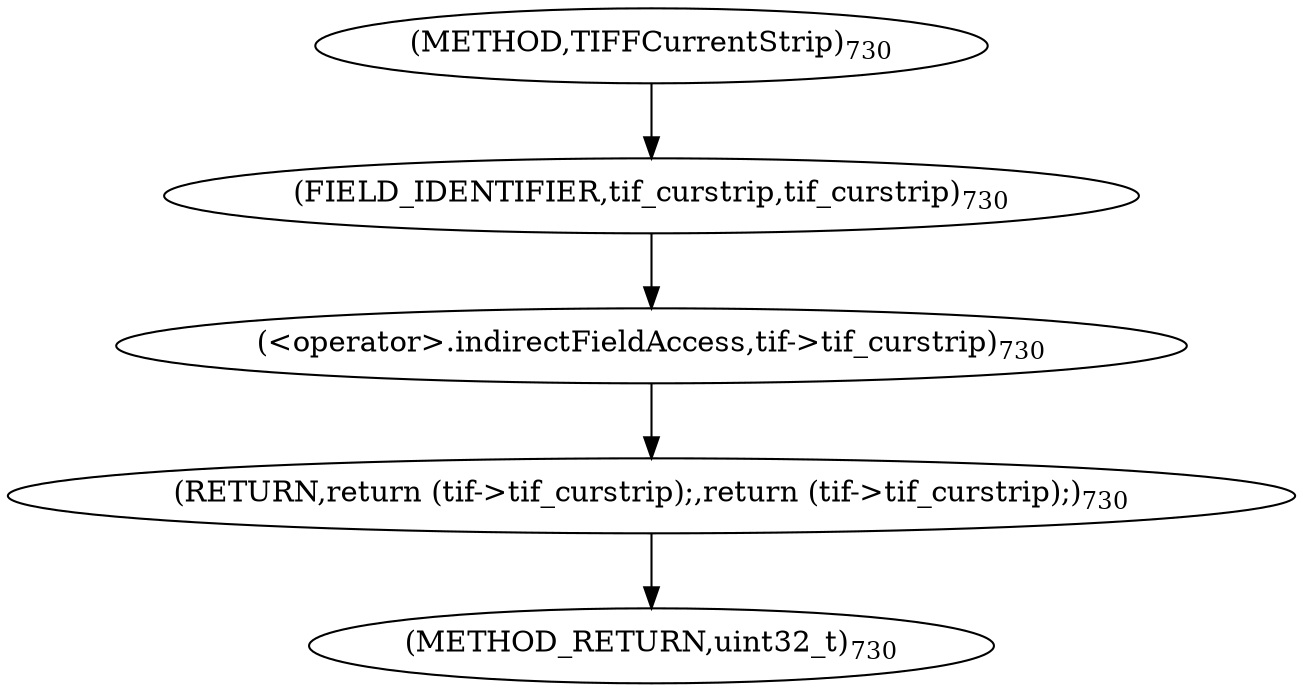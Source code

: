 digraph "TIFFCurrentStrip" {  
"1559" [label = <(RETURN,return (tif-&gt;tif_curstrip);,return (tif-&gt;tif_curstrip);)<SUB>730</SUB>> ]
"1560" [label = <(&lt;operator&gt;.indirectFieldAccess,tif-&gt;tif_curstrip)<SUB>730</SUB>> ]
"1562" [label = <(FIELD_IDENTIFIER,tif_curstrip,tif_curstrip)<SUB>730</SUB>> ]
"1556" [label = <(METHOD,TIFFCurrentStrip)<SUB>730</SUB>> ]
"1563" [label = <(METHOD_RETURN,uint32_t)<SUB>730</SUB>> ]
  "1559" -> "1563" 
  "1560" -> "1559" 
  "1562" -> "1560" 
  "1556" -> "1562" 
}
